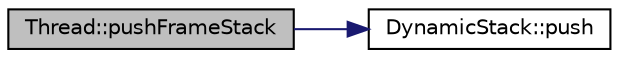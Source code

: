 digraph "Thread::pushFrameStack"
{
 // LATEX_PDF_SIZE
  edge [fontname="Helvetica",fontsize="10",labelfontname="Helvetica",labelfontsize="10"];
  node [fontname="Helvetica",fontsize="10",shape=record];
  rankdir="LR";
  Node1 [label="Thread::pushFrameStack",height=0.2,width=0.4,color="black", fillcolor="grey75", style="filled", fontcolor="black",tooltip=" "];
  Node1 -> Node2 [color="midnightblue",fontsize="10",style="solid",fontname="Helvetica"];
  Node2 [label="DynamicStack::push",height=0.2,width=0.4,color="black", fillcolor="white", style="filled",URL="$class_dynamic_stack.html#aa0405e57e5646b6dcdb3bbd496610be8",tooltip=" "];
}
